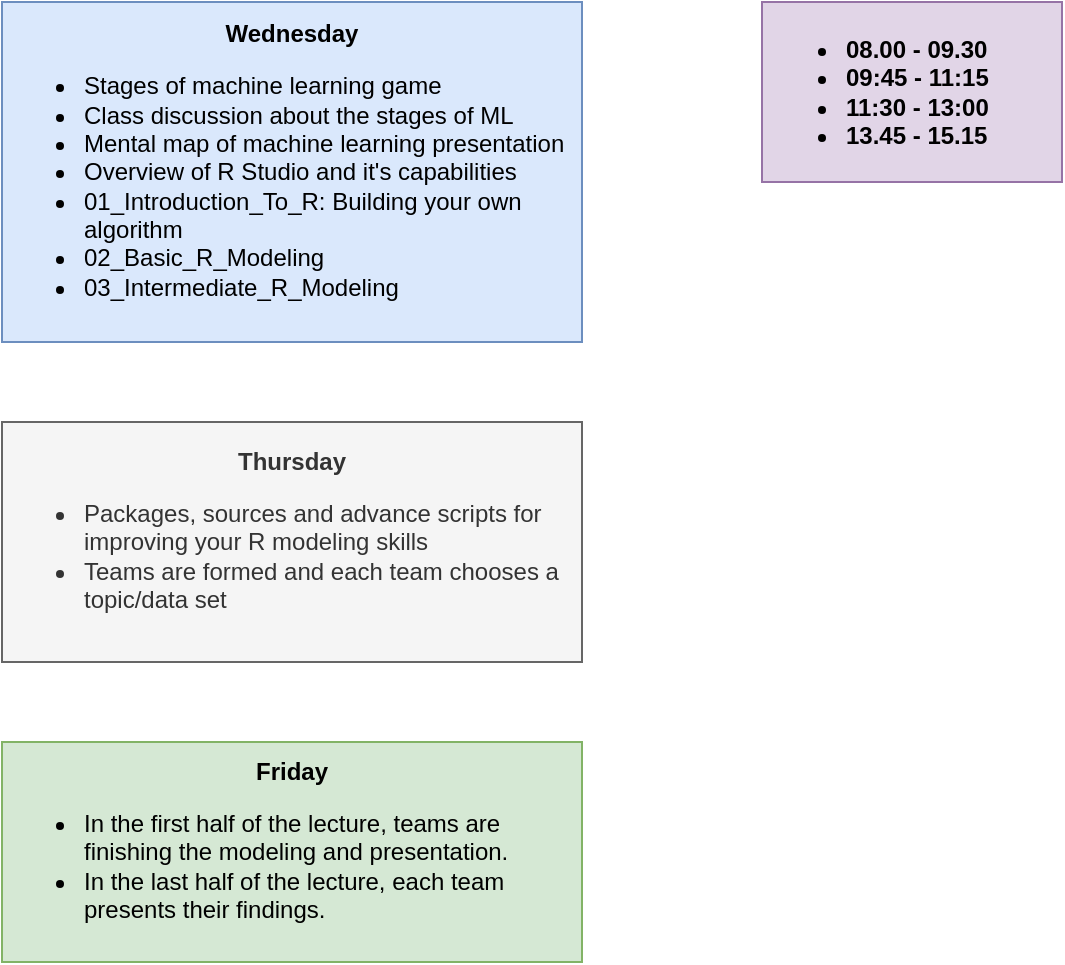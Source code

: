 <mxfile version="12.6.5" type="device"><diagram id="v6aFhx_x8bqDm-FIANnp" name="Page-1"><mxGraphModel dx="1038" dy="499" grid="1" gridSize="10" guides="1" tooltips="1" connect="1" arrows="1" fold="1" page="1" pageScale="1" pageWidth="827" pageHeight="1169" math="0" shadow="0"><root><mxCell id="0"/><mxCell id="1" parent="0"/><mxCell id="m_8DgyZQUkfkyOGZNC_i-1" value="&lt;b&gt;Wednesday&lt;/b&gt;&lt;br&gt;&lt;div style=&quot;text-align: left&quot;&gt;&lt;ul&gt;&lt;li&gt;&lt;span&gt;Stages of machine learning game&lt;/span&gt;&lt;/li&gt;&lt;li&gt;&lt;span&gt;Class discussion about the stages of ML&lt;/span&gt;&lt;/li&gt;&lt;li&gt;&lt;span&gt;Mental map of machine learning presentation&lt;/span&gt;&lt;/li&gt;&lt;li&gt;&lt;span&gt;Overview of R Studio and it's capabilities&lt;/span&gt;&lt;/li&gt;&lt;li&gt;&lt;span&gt;01_Introduction_To_R: Building your own algorithm&lt;/span&gt;&lt;/li&gt;&lt;li&gt;&lt;span&gt;02_Basic_R_Modeling&lt;/span&gt;&lt;/li&gt;&lt;li&gt;&lt;span&gt;03_Intermediate_R_Modeling&lt;/span&gt;&lt;/li&gt;&lt;/ul&gt;&lt;/div&gt;" style="rounded=0;whiteSpace=wrap;html=1;fillColor=#dae8fc;strokeColor=#6c8ebf;" vertex="1" parent="1"><mxGeometry x="50" y="20" width="290" height="170" as="geometry"/></mxCell><mxCell id="m_8DgyZQUkfkyOGZNC_i-2" value="&lt;b&gt;Thursday&lt;/b&gt;&lt;br&gt;&lt;div style=&quot;text-align: left&quot;&gt;&lt;ul&gt;&lt;li&gt;&lt;span&gt;Packages, sources and advance scripts for improving your R modeling skills&lt;/span&gt;&lt;/li&gt;&lt;li&gt;&lt;span&gt;Teams are formed and each team chooses a topic/data set&lt;/span&gt;&lt;/li&gt;&lt;/ul&gt;&lt;/div&gt;" style="rounded=0;whiteSpace=wrap;html=1;fillColor=#f5f5f5;strokeColor=#666666;fontColor=#333333;" vertex="1" parent="1"><mxGeometry x="50" y="230" width="290" height="120" as="geometry"/></mxCell><mxCell id="m_8DgyZQUkfkyOGZNC_i-3" value="&lt;b&gt;Friday&lt;/b&gt;&lt;br&gt;&lt;div style=&quot;text-align: left&quot;&gt;&lt;ul&gt;&lt;li&gt;&lt;span&gt;In the first half of the lecture, teams are finishing the modeling and presentation.&lt;/span&gt;&lt;/li&gt;&lt;li&gt;&lt;span&gt;In the last half of the lecture, each team presents their findings.&lt;/span&gt;&lt;/li&gt;&lt;/ul&gt;&lt;/div&gt;" style="rounded=0;whiteSpace=wrap;html=1;fillColor=#d5e8d4;strokeColor=#82b366;" vertex="1" parent="1"><mxGeometry x="50" y="390" width="290" height="110" as="geometry"/></mxCell><mxCell id="m_8DgyZQUkfkyOGZNC_i-4" value="&lt;ul&gt;&lt;li&gt;&lt;b&gt;08.00 - 09.30&lt;/b&gt;&lt;/li&gt;&lt;li&gt;&lt;b&gt;09:45 - 11:15&lt;/b&gt;&lt;/li&gt;&lt;li&gt;&lt;b&gt;11:30 - 13:00&lt;/b&gt;&lt;/li&gt;&lt;li&gt;&lt;b&gt;13.45 - 15.15&lt;/b&gt;&lt;/li&gt;&lt;/ul&gt;" style="rounded=0;whiteSpace=wrap;html=1;fillColor=#e1d5e7;strokeColor=#9673a6;align=left;" vertex="1" parent="1"><mxGeometry x="430" y="20" width="150" height="90" as="geometry"/></mxCell></root></mxGraphModel></diagram></mxfile>